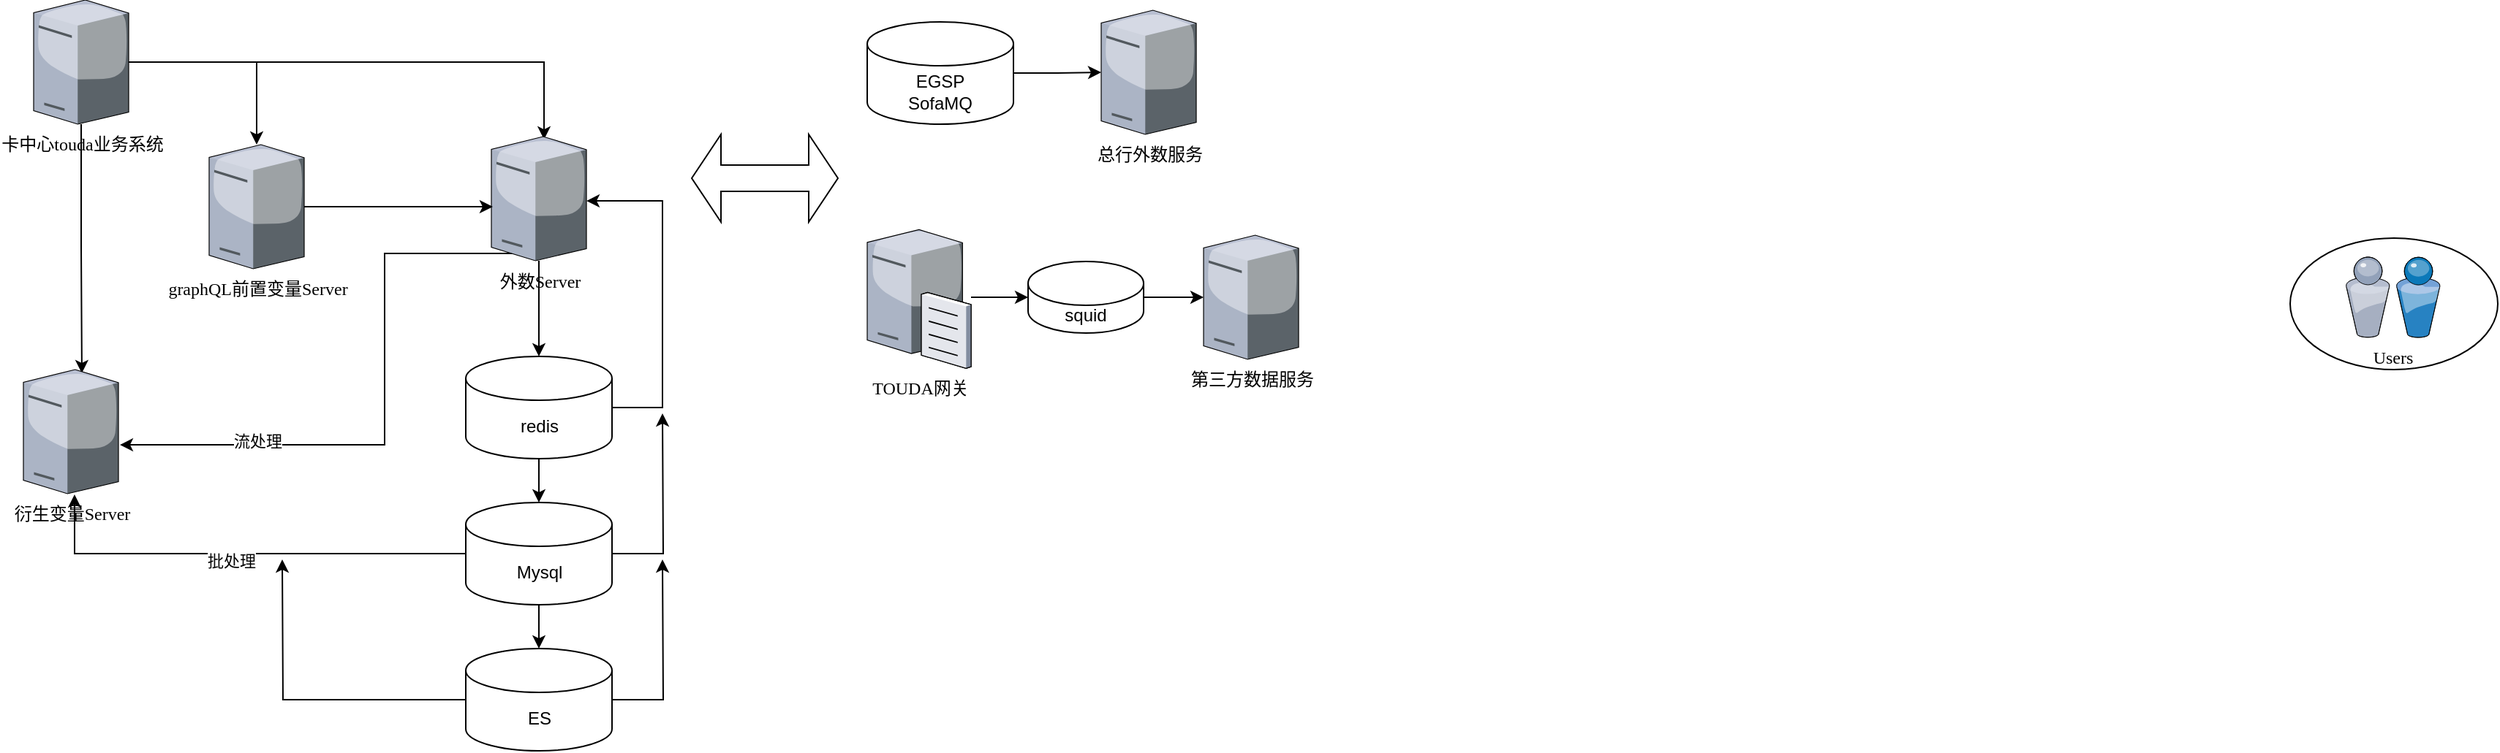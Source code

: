 <mxfile version="21.2.1" type="github">
  <diagram name="Page-1" id="822b0af5-4adb-64df-f703-e8dfc1f81529">
    <mxGraphModel dx="1106" dy="747" grid="1" gridSize="10" guides="1" tooltips="1" connect="1" arrows="1" fold="1" page="1" pageScale="1" pageWidth="1100" pageHeight="850" background="none" math="0" shadow="0">
      <root>
        <mxCell id="0" />
        <mxCell id="1" parent="0" />
        <mxCell id="flJZxsW0R2KYNrVLg4lC-37" value="" style="edgeStyle=orthogonalEdgeStyle;rounded=0;orthogonalLoop=1;jettySize=auto;html=1;" edge="1" parent="1" source="7d933b09d9755ecc-5" target="flJZxsW0R2KYNrVLg4lC-11">
          <mxGeometry relative="1" as="geometry" />
        </mxCell>
        <mxCell id="7d933b09d9755ecc-5" value="TOUDA网关" style="verticalLabelPosition=bottom;aspect=fixed;html=1;verticalAlign=top;strokeColor=none;shape=mxgraph.citrix.file_server;rounded=0;shadow=0;comic=0;fontFamily=Verdana;" parent="1" vertex="1">
          <mxGeometry x="680" y="302" width="71" height="97" as="geometry" />
        </mxCell>
        <mxCell id="flJZxsW0R2KYNrVLg4lC-15" value="" style="edgeStyle=orthogonalEdgeStyle;rounded=0;orthogonalLoop=1;jettySize=auto;html=1;entryX=0.554;entryY=0.024;entryDx=0;entryDy=0;entryPerimeter=0;" edge="1" parent="1" source="7d933b09d9755ecc-9" target="7d933b09d9755ecc-34">
          <mxGeometry relative="1" as="geometry">
            <mxPoint x="280" y="283" as="targetPoint" />
          </mxGeometry>
        </mxCell>
        <mxCell id="flJZxsW0R2KYNrVLg4lC-16" value="" style="edgeStyle=orthogonalEdgeStyle;rounded=0;orthogonalLoop=1;jettySize=auto;html=1;" edge="1" parent="1" source="7d933b09d9755ecc-9" target="flJZxsW0R2KYNrVLg4lC-5">
          <mxGeometry relative="1" as="geometry" />
        </mxCell>
        <mxCell id="flJZxsW0R2KYNrVLg4lC-28" value="" style="edgeStyle=orthogonalEdgeStyle;rounded=0;orthogonalLoop=1;jettySize=auto;html=1;entryX=0.615;entryY=0.029;entryDx=0;entryDy=0;entryPerimeter=0;" edge="1" parent="1" source="7d933b09d9755ecc-9" target="flJZxsW0R2KYNrVLg4lC-26">
          <mxGeometry relative="1" as="geometry">
            <mxPoint x="142.5" y="312" as="targetPoint" />
          </mxGeometry>
        </mxCell>
        <mxCell id="7d933b09d9755ecc-9" value="卡中心touda业务系统" style="verticalLabelPosition=bottom;aspect=fixed;html=1;verticalAlign=top;strokeColor=none;shape=mxgraph.citrix.tower_server;rounded=0;shadow=0;comic=0;fontFamily=Verdana;" parent="1" vertex="1">
          <mxGeometry x="110" y="147" width="65" height="85" as="geometry" />
        </mxCell>
        <mxCell id="7d933b09d9755ecc-19" value="" style="ellipse;whiteSpace=wrap;html=1;rounded=0;shadow=0;comic=0;strokeWidth=1;fontFamily=Verdana;" parent="1" vertex="1">
          <mxGeometry x="1653" y="310" width="142" height="90" as="geometry" />
        </mxCell>
        <mxCell id="7d933b09d9755ecc-20" value="Users" style="verticalLabelPosition=bottom;aspect=fixed;html=1;verticalAlign=top;strokeColor=none;shape=mxgraph.citrix.users;rounded=0;shadow=0;comic=0;fontFamily=Verdana;" parent="1" vertex="1">
          <mxGeometry x="1691" y="323" width="64.5" height="55" as="geometry" />
        </mxCell>
        <mxCell id="flJZxsW0R2KYNrVLg4lC-17" value="" style="edgeStyle=orthogonalEdgeStyle;rounded=0;orthogonalLoop=1;jettySize=auto;html=1;entryX=1.015;entryY=0.606;entryDx=0;entryDy=0;entryPerimeter=0;exitX=0.446;exitY=0.941;exitDx=0;exitDy=0;exitPerimeter=0;" edge="1" parent="1" source="7d933b09d9755ecc-34" target="flJZxsW0R2KYNrVLg4lC-26">
          <mxGeometry relative="1" as="geometry">
            <Array as="points">
              <mxPoint x="350" y="321" />
              <mxPoint x="350" y="452" />
            </Array>
          </mxGeometry>
        </mxCell>
        <mxCell id="flJZxsW0R2KYNrVLg4lC-33" value="流处理" style="edgeLabel;html=1;align=center;verticalAlign=middle;resizable=0;points=[];" vertex="1" connectable="0" parent="flJZxsW0R2KYNrVLg4lC-17">
          <mxGeometry x="0.546" y="-3" relative="1" as="geometry">
            <mxPoint as="offset" />
          </mxGeometry>
        </mxCell>
        <mxCell id="flJZxsW0R2KYNrVLg4lC-29" value="" style="edgeStyle=orthogonalEdgeStyle;rounded=0;orthogonalLoop=1;jettySize=auto;html=1;" edge="1" parent="1" source="7d933b09d9755ecc-34" target="flJZxsW0R2KYNrVLg4lC-2">
          <mxGeometry relative="1" as="geometry" />
        </mxCell>
        <mxCell id="7d933b09d9755ecc-34" value="外数Server" style="verticalLabelPosition=bottom;aspect=fixed;html=1;verticalAlign=top;strokeColor=none;shape=mxgraph.citrix.tower_server;rounded=0;shadow=0;comic=0;fontFamily=Verdana;" parent="1" vertex="1">
          <mxGeometry x="423" y="240.5" width="65" height="85" as="geometry" />
        </mxCell>
        <mxCell id="flJZxsW0R2KYNrVLg4lC-39" value="" style="edgeStyle=orthogonalEdgeStyle;rounded=0;orthogonalLoop=1;jettySize=auto;html=1;" edge="1" parent="1" source="flJZxsW0R2KYNrVLg4lC-1" target="flJZxsW0R2KYNrVLg4lC-6">
          <mxGeometry relative="1" as="geometry" />
        </mxCell>
        <mxCell id="flJZxsW0R2KYNrVLg4lC-1" value="EGSP&lt;br&gt;SofaMQ" style="shape=cylinder3;whiteSpace=wrap;html=1;boundedLbl=1;backgroundOutline=1;size=15;" vertex="1" parent="1">
          <mxGeometry x="680" y="162" width="100" height="70" as="geometry" />
        </mxCell>
        <mxCell id="flJZxsW0R2KYNrVLg4lC-20" value="" style="edgeStyle=orthogonalEdgeStyle;rounded=0;orthogonalLoop=1;jettySize=auto;html=1;entryX=1;entryY=0.518;entryDx=0;entryDy=0;entryPerimeter=0;" edge="1" parent="1" source="flJZxsW0R2KYNrVLg4lC-2" target="7d933b09d9755ecc-34">
          <mxGeometry relative="1" as="geometry">
            <mxPoint x="530" y="270" as="targetPoint" />
            <Array as="points">
              <mxPoint x="540" y="426" />
              <mxPoint x="540" y="285" />
            </Array>
          </mxGeometry>
        </mxCell>
        <mxCell id="flJZxsW0R2KYNrVLg4lC-2" value="redis" style="shape=cylinder3;whiteSpace=wrap;html=1;boundedLbl=1;backgroundOutline=1;size=15;" vertex="1" parent="1">
          <mxGeometry x="405.5" y="391" width="100" height="70" as="geometry" />
        </mxCell>
        <mxCell id="flJZxsW0R2KYNrVLg4lC-18" value="" style="edgeStyle=orthogonalEdgeStyle;rounded=0;orthogonalLoop=1;jettySize=auto;html=1;exitX=0.5;exitY=1;exitDx=0;exitDy=0;exitPerimeter=0;" edge="1" parent="1" source="flJZxsW0R2KYNrVLg4lC-3" target="flJZxsW0R2KYNrVLg4lC-4">
          <mxGeometry relative="1" as="geometry" />
        </mxCell>
        <mxCell id="flJZxsW0R2KYNrVLg4lC-19" value="" style="edgeStyle=orthogonalEdgeStyle;rounded=0;orthogonalLoop=1;jettySize=auto;html=1;exitX=0.5;exitY=1;exitDx=0;exitDy=0;exitPerimeter=0;entryX=0.5;entryY=0;entryDx=0;entryDy=0;entryPerimeter=0;" edge="1" parent="1" source="flJZxsW0R2KYNrVLg4lC-2" target="flJZxsW0R2KYNrVLg4lC-3">
          <mxGeometry relative="1" as="geometry">
            <mxPoint x="530" y="490" as="targetPoint" />
          </mxGeometry>
        </mxCell>
        <mxCell id="flJZxsW0R2KYNrVLg4lC-22" value="" style="edgeStyle=orthogonalEdgeStyle;rounded=0;orthogonalLoop=1;jettySize=auto;html=1;" edge="1" parent="1" source="flJZxsW0R2KYNrVLg4lC-3">
          <mxGeometry relative="1" as="geometry">
            <mxPoint x="540" y="430" as="targetPoint" />
          </mxGeometry>
        </mxCell>
        <mxCell id="flJZxsW0R2KYNrVLg4lC-3" value="Mysql" style="shape=cylinder3;whiteSpace=wrap;html=1;boundedLbl=1;backgroundOutline=1;size=15;" vertex="1" parent="1">
          <mxGeometry x="405.5" y="491" width="100" height="70" as="geometry" />
        </mxCell>
        <mxCell id="flJZxsW0R2KYNrVLg4lC-25" value="" style="edgeStyle=orthogonalEdgeStyle;rounded=0;orthogonalLoop=1;jettySize=auto;html=1;" edge="1" parent="1" source="flJZxsW0R2KYNrVLg4lC-4">
          <mxGeometry relative="1" as="geometry">
            <mxPoint x="540" y="530" as="targetPoint" />
          </mxGeometry>
        </mxCell>
        <mxCell id="flJZxsW0R2KYNrVLg4lC-4" value="ES" style="shape=cylinder3;whiteSpace=wrap;html=1;boundedLbl=1;backgroundOutline=1;size=15;" vertex="1" parent="1">
          <mxGeometry x="405.5" y="591" width="100" height="70" as="geometry" />
        </mxCell>
        <mxCell id="flJZxsW0R2KYNrVLg4lC-13" value="" style="edgeStyle=orthogonalEdgeStyle;rounded=0;orthogonalLoop=1;jettySize=auto;html=1;entryX=0.015;entryY=0.565;entryDx=0;entryDy=0;entryPerimeter=0;" edge="1" parent="1" source="flJZxsW0R2KYNrVLg4lC-5" target="7d933b09d9755ecc-34">
          <mxGeometry relative="1" as="geometry">
            <mxPoint x="425" y="410" as="targetPoint" />
          </mxGeometry>
        </mxCell>
        <mxCell id="flJZxsW0R2KYNrVLg4lC-5" value="graphQL前置变量Server" style="verticalLabelPosition=bottom;aspect=fixed;html=1;verticalAlign=top;strokeColor=none;shape=mxgraph.citrix.tower_server;rounded=0;shadow=0;comic=0;fontFamily=Verdana;" vertex="1" parent="1">
          <mxGeometry x="230" y="246" width="65" height="85" as="geometry" />
        </mxCell>
        <mxCell id="flJZxsW0R2KYNrVLg4lC-6" value="总行外数服务" style="verticalLabelPosition=bottom;aspect=fixed;html=1;verticalAlign=top;strokeColor=none;shape=mxgraph.citrix.tower_server;rounded=0;shadow=0;comic=0;fontFamily=Verdana;" vertex="1" parent="1">
          <mxGeometry x="840" y="154" width="65" height="85" as="geometry" />
        </mxCell>
        <mxCell id="flJZxsW0R2KYNrVLg4lC-7" value="第三方数据服务" style="verticalLabelPosition=bottom;aspect=fixed;html=1;verticalAlign=top;strokeColor=none;shape=mxgraph.citrix.tower_server;rounded=0;shadow=0;comic=0;fontFamily=Verdana;" vertex="1" parent="1">
          <mxGeometry x="910" y="308" width="65" height="85" as="geometry" />
        </mxCell>
        <mxCell id="flJZxsW0R2KYNrVLg4lC-38" value="" style="edgeStyle=orthogonalEdgeStyle;rounded=0;orthogonalLoop=1;jettySize=auto;html=1;" edge="1" parent="1" source="flJZxsW0R2KYNrVLg4lC-11" target="flJZxsW0R2KYNrVLg4lC-7">
          <mxGeometry relative="1" as="geometry" />
        </mxCell>
        <mxCell id="flJZxsW0R2KYNrVLg4lC-11" value="squid" style="shape=cylinder3;whiteSpace=wrap;html=1;boundedLbl=1;backgroundOutline=1;size=15;" vertex="1" parent="1">
          <mxGeometry x="790" y="326" width="79" height="49" as="geometry" />
        </mxCell>
        <mxCell id="flJZxsW0R2KYNrVLg4lC-26" value="衍生变量Server" style="verticalLabelPosition=bottom;aspect=fixed;html=1;verticalAlign=top;strokeColor=none;shape=mxgraph.citrix.tower_server;rounded=0;shadow=0;comic=0;fontFamily=Verdana;" vertex="1" parent="1">
          <mxGeometry x="103" y="400" width="65" height="85" as="geometry" />
        </mxCell>
        <mxCell id="flJZxsW0R2KYNrVLg4lC-30" value="" style="edgeStyle=orthogonalEdgeStyle;rounded=0;orthogonalLoop=1;jettySize=auto;html=1;entryX=0.538;entryY=1.006;entryDx=0;entryDy=0;entryPerimeter=0;exitX=0;exitY=0.5;exitDx=0;exitDy=0;exitPerimeter=0;" edge="1" parent="1" source="flJZxsW0R2KYNrVLg4lC-3" target="flJZxsW0R2KYNrVLg4lC-26">
          <mxGeometry relative="1" as="geometry">
            <mxPoint x="330" y="530" as="sourcePoint" />
            <mxPoint x="140" y="490" as="targetPoint" />
          </mxGeometry>
        </mxCell>
        <mxCell id="flJZxsW0R2KYNrVLg4lC-32" value="批处理" style="edgeLabel;html=1;align=center;verticalAlign=middle;resizable=0;points=[];" vertex="1" connectable="0" parent="flJZxsW0R2KYNrVLg4lC-30">
          <mxGeometry x="0.042" y="5" relative="1" as="geometry">
            <mxPoint as="offset" />
          </mxGeometry>
        </mxCell>
        <mxCell id="flJZxsW0R2KYNrVLg4lC-31" value="" style="edgeStyle=orthogonalEdgeStyle;rounded=0;orthogonalLoop=1;jettySize=auto;html=1;exitX=0;exitY=0.5;exitDx=0;exitDy=0;exitPerimeter=0;" edge="1" parent="1" source="flJZxsW0R2KYNrVLg4lC-4">
          <mxGeometry relative="1" as="geometry">
            <mxPoint x="396.5" y="610" as="sourcePoint" />
            <mxPoint x="280" y="530" as="targetPoint" />
          </mxGeometry>
        </mxCell>
        <mxCell id="flJZxsW0R2KYNrVLg4lC-36" value="" style="shape=doubleArrow;whiteSpace=wrap;html=1;" vertex="1" parent="1">
          <mxGeometry x="560" y="239" width="100" height="60" as="geometry" />
        </mxCell>
      </root>
    </mxGraphModel>
  </diagram>
</mxfile>
